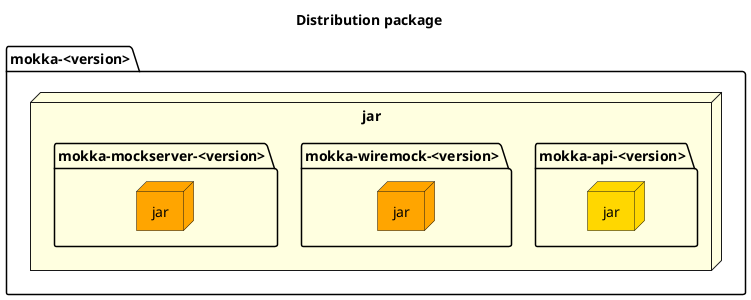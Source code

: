 @startuml

title Distribution package

package "mokka-<version>.jar" <<Node>> #LightYellow {

    package "mokka-api-<version>.jar" <<Node>> #Gold {
    }

    package "mokka-wiremock-<version>.jar" <<Node>> #Orange {
    }

    package "mokka-mockserver-<version>.jar" <<Node>> #Orange {
    }
}

@enduml